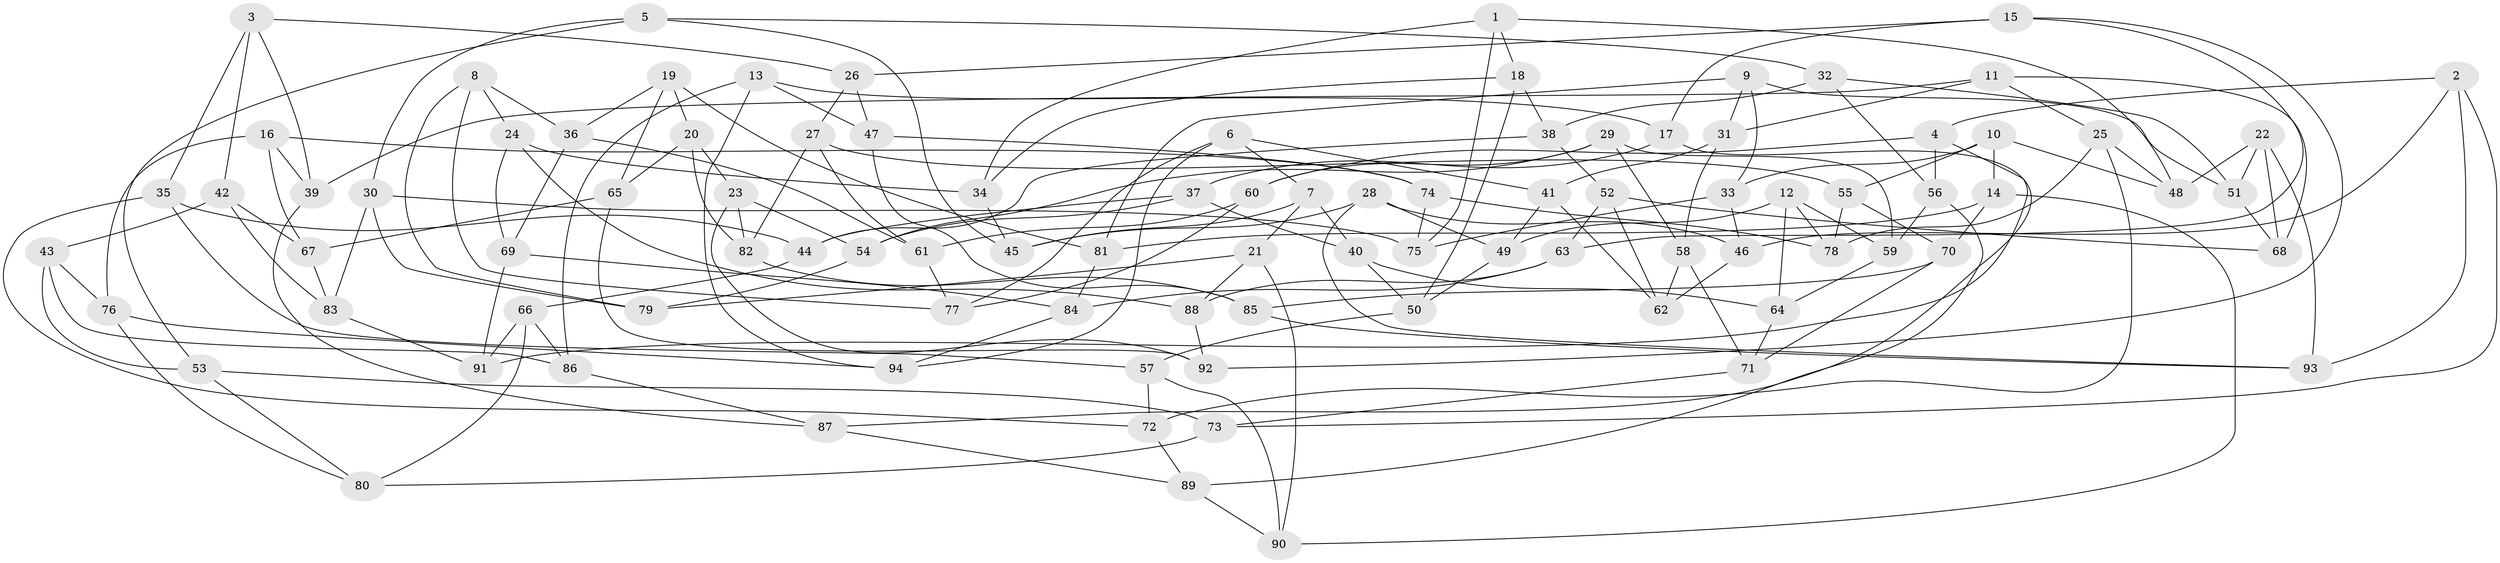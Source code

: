 // coarse degree distribution, {4: 0.5, 9: 0.10526315789473684, 11: 0.05263157894736842, 8: 0.07894736842105263, 10: 0.05263157894736842, 7: 0.07894736842105263, 3: 0.07894736842105263, 6: 0.02631578947368421, 2: 0.02631578947368421}
// Generated by graph-tools (version 1.1) at 2025/53/03/04/25 22:53:45]
// undirected, 94 vertices, 188 edges
graph export_dot {
  node [color=gray90,style=filled];
  1;
  2;
  3;
  4;
  5;
  6;
  7;
  8;
  9;
  10;
  11;
  12;
  13;
  14;
  15;
  16;
  17;
  18;
  19;
  20;
  21;
  22;
  23;
  24;
  25;
  26;
  27;
  28;
  29;
  30;
  31;
  32;
  33;
  34;
  35;
  36;
  37;
  38;
  39;
  40;
  41;
  42;
  43;
  44;
  45;
  46;
  47;
  48;
  49;
  50;
  51;
  52;
  53;
  54;
  55;
  56;
  57;
  58;
  59;
  60;
  61;
  62;
  63;
  64;
  65;
  66;
  67;
  68;
  69;
  70;
  71;
  72;
  73;
  74;
  75;
  76;
  77;
  78;
  79;
  80;
  81;
  82;
  83;
  84;
  85;
  86;
  87;
  88;
  89;
  90;
  91;
  92;
  93;
  94;
  1 -- 34;
  1 -- 48;
  1 -- 18;
  1 -- 75;
  2 -- 46;
  2 -- 73;
  2 -- 4;
  2 -- 93;
  3 -- 26;
  3 -- 42;
  3 -- 35;
  3 -- 39;
  4 -- 56;
  4 -- 60;
  4 -- 91;
  5 -- 53;
  5 -- 30;
  5 -- 32;
  5 -- 45;
  6 -- 77;
  6 -- 7;
  6 -- 94;
  6 -- 41;
  7 -- 45;
  7 -- 21;
  7 -- 40;
  8 -- 77;
  8 -- 24;
  8 -- 79;
  8 -- 36;
  9 -- 51;
  9 -- 81;
  9 -- 33;
  9 -- 31;
  10 -- 14;
  10 -- 33;
  10 -- 48;
  10 -- 55;
  11 -- 39;
  11 -- 25;
  11 -- 68;
  11 -- 31;
  12 -- 64;
  12 -- 78;
  12 -- 59;
  12 -- 49;
  13 -- 86;
  13 -- 94;
  13 -- 47;
  13 -- 17;
  14 -- 70;
  14 -- 81;
  14 -- 90;
  15 -- 63;
  15 -- 26;
  15 -- 92;
  15 -- 17;
  16 -- 76;
  16 -- 74;
  16 -- 67;
  16 -- 39;
  17 -- 87;
  17 -- 37;
  18 -- 34;
  18 -- 38;
  18 -- 50;
  19 -- 20;
  19 -- 81;
  19 -- 65;
  19 -- 36;
  20 -- 82;
  20 -- 23;
  20 -- 65;
  21 -- 79;
  21 -- 88;
  21 -- 90;
  22 -- 68;
  22 -- 93;
  22 -- 48;
  22 -- 51;
  23 -- 82;
  23 -- 92;
  23 -- 54;
  24 -- 88;
  24 -- 34;
  24 -- 69;
  25 -- 78;
  25 -- 48;
  25 -- 72;
  26 -- 27;
  26 -- 47;
  27 -- 61;
  27 -- 82;
  27 -- 55;
  28 -- 45;
  28 -- 49;
  28 -- 93;
  28 -- 46;
  29 -- 59;
  29 -- 60;
  29 -- 54;
  29 -- 58;
  30 -- 83;
  30 -- 75;
  30 -- 79;
  31 -- 58;
  31 -- 41;
  32 -- 38;
  32 -- 51;
  32 -- 56;
  33 -- 75;
  33 -- 46;
  34 -- 45;
  35 -- 72;
  35 -- 44;
  35 -- 57;
  36 -- 69;
  36 -- 61;
  37 -- 44;
  37 -- 54;
  37 -- 40;
  38 -- 52;
  38 -- 44;
  39 -- 87;
  40 -- 64;
  40 -- 50;
  41 -- 49;
  41 -- 62;
  42 -- 67;
  42 -- 83;
  42 -- 43;
  43 -- 86;
  43 -- 53;
  43 -- 76;
  44 -- 66;
  46 -- 62;
  47 -- 74;
  47 -- 85;
  49 -- 50;
  50 -- 57;
  51 -- 68;
  52 -- 62;
  52 -- 68;
  52 -- 63;
  53 -- 73;
  53 -- 80;
  54 -- 79;
  55 -- 78;
  55 -- 70;
  56 -- 59;
  56 -- 89;
  57 -- 72;
  57 -- 90;
  58 -- 71;
  58 -- 62;
  59 -- 64;
  60 -- 77;
  60 -- 61;
  61 -- 77;
  63 -- 84;
  63 -- 88;
  64 -- 71;
  65 -- 92;
  65 -- 67;
  66 -- 91;
  66 -- 80;
  66 -- 86;
  67 -- 83;
  69 -- 91;
  69 -- 84;
  70 -- 85;
  70 -- 71;
  71 -- 73;
  72 -- 89;
  73 -- 80;
  74 -- 75;
  74 -- 78;
  76 -- 80;
  76 -- 94;
  81 -- 84;
  82 -- 85;
  83 -- 91;
  84 -- 94;
  85 -- 93;
  86 -- 87;
  87 -- 89;
  88 -- 92;
  89 -- 90;
}
